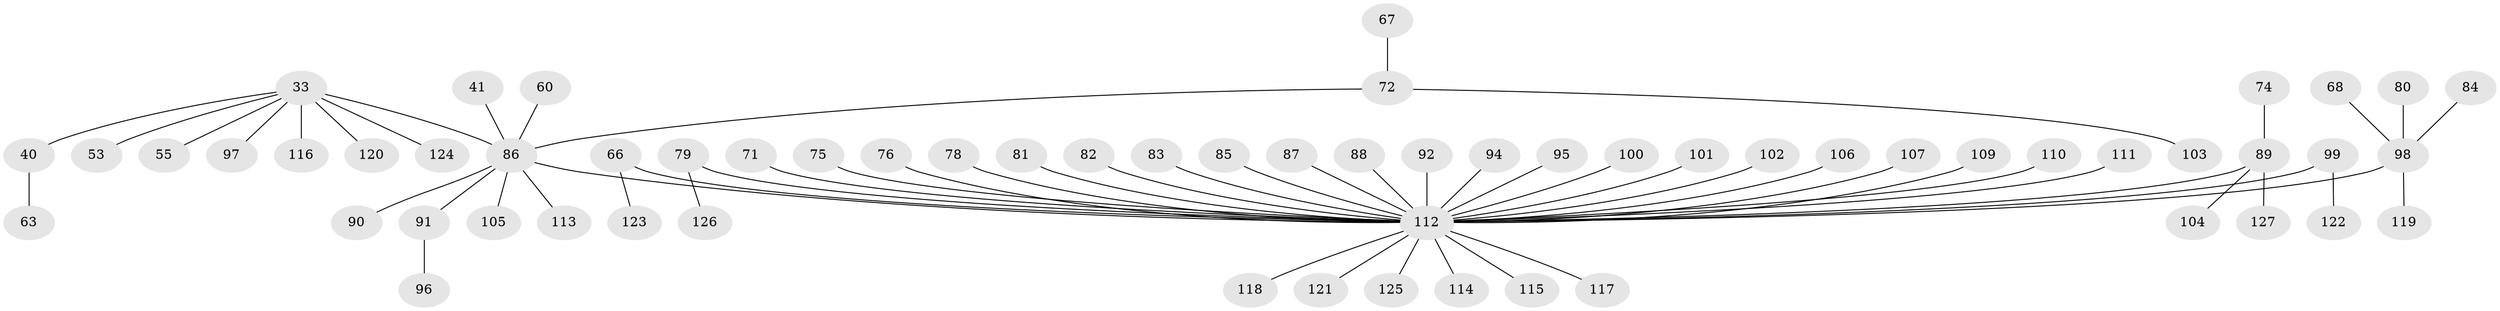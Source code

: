 // original degree distribution, {3: 0.14173228346456693, 6: 0.015748031496062992, 7: 0.015748031496062992, 2: 0.2047244094488189, 4: 0.07086614173228346, 1: 0.5196850393700787, 5: 0.031496062992125984}
// Generated by graph-tools (version 1.1) at 2025/42/03/09/25 04:42:49]
// undirected, 63 vertices, 62 edges
graph export_dot {
graph [start="1"]
  node [color=gray90,style=filled];
  33 [super="+30+31"];
  40;
  41;
  53;
  55;
  60;
  63;
  66;
  67;
  68;
  71;
  72 [super="+23+56"];
  74;
  75;
  76;
  78;
  79;
  80;
  81;
  82;
  83;
  84;
  85;
  86 [super="+47+73"];
  87;
  88;
  89 [super="+48"];
  90;
  91;
  92;
  94;
  95;
  96;
  97;
  98 [super="+62"];
  99;
  100;
  101;
  102;
  103;
  104;
  105;
  106;
  107;
  109;
  110;
  111;
  112 [super="+16+43+22+15+39+42+64+59+93+38+61+108+65+46+57+77+69+70+49"];
  113;
  114;
  115;
  116;
  117;
  118;
  119;
  120;
  121;
  122;
  123;
  124;
  125;
  126;
  127;
  33 -- 55;
  33 -- 86 [weight=2];
  33 -- 40;
  33 -- 124;
  33 -- 97;
  33 -- 116;
  33 -- 53;
  33 -- 120;
  40 -- 63;
  41 -- 86;
  60 -- 86;
  66 -- 123;
  66 -- 112;
  67 -- 72;
  68 -- 98;
  71 -- 112;
  72 -- 86;
  72 -- 103;
  74 -- 89;
  75 -- 112;
  76 -- 112;
  78 -- 112;
  79 -- 126;
  79 -- 112;
  80 -- 98;
  81 -- 112;
  82 -- 112;
  83 -- 112;
  84 -- 98;
  85 -- 112;
  86 -- 91;
  86 -- 113;
  86 -- 105;
  86 -- 90;
  86 -- 112;
  87 -- 112;
  88 -- 112;
  89 -- 104;
  89 -- 127;
  89 -- 112;
  91 -- 96;
  92 -- 112;
  94 -- 112;
  95 -- 112;
  98 -- 119;
  98 -- 112;
  99 -- 122;
  99 -- 112;
  100 -- 112;
  101 -- 112;
  102 -- 112;
  106 -- 112;
  107 -- 112;
  109 -- 112;
  110 -- 112;
  111 -- 112;
  112 -- 115;
  112 -- 118;
  112 -- 117;
  112 -- 114;
  112 -- 125;
  112 -- 121;
}
